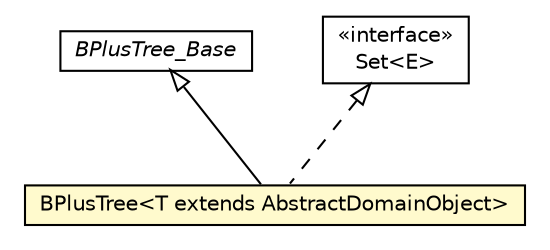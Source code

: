 #!/usr/local/bin/dot
#
# Class diagram 
# Generated by UMLGraph version 5.1 (http://www.umlgraph.org/)
#

digraph G {
	edge [fontname="Helvetica",fontsize=10,labelfontname="Helvetica",labelfontsize=10];
	node [fontname="Helvetica",fontsize=10,shape=plaintext];
	nodesep=0.25;
	ranksep=0.5;
	// pt.ist.fenixframework.core.adt.bplustree.BPlusTree_Base
	c28346 [label=<<table title="pt.ist.fenixframework.core.adt.bplustree.BPlusTree_Base" border="0" cellborder="1" cellspacing="0" cellpadding="2" port="p" href="./BPlusTree_Base.html">
		<tr><td><table border="0" cellspacing="0" cellpadding="1">
<tr><td align="center" balign="center"><font face="Helvetica-Oblique"> BPlusTree_Base </font></td></tr>
		</table></td></tr>
		</table>>, fontname="Helvetica", fontcolor="black", fontsize=10.0];
	// pt.ist.fenixframework.core.adt.bplustree.BPlusTree<T extends pt.ist.fenixframework.core.AbstractDomainObject>
	c28347 [label=<<table title="pt.ist.fenixframework.core.adt.bplustree.BPlusTree" border="0" cellborder="1" cellspacing="0" cellpadding="2" port="p" bgcolor="lemonChiffon" href="./BPlusTree.html">
		<tr><td><table border="0" cellspacing="0" cellpadding="1">
<tr><td align="center" balign="center"> BPlusTree&lt;T extends AbstractDomainObject&gt; </td></tr>
		</table></td></tr>
		</table>>, fontname="Helvetica", fontcolor="black", fontsize=10.0];
	//pt.ist.fenixframework.core.adt.bplustree.BPlusTree<T extends pt.ist.fenixframework.core.AbstractDomainObject> extends pt.ist.fenixframework.core.adt.bplustree.BPlusTree_Base
	c28346:p -> c28347:p [dir=back,arrowtail=empty];
	//pt.ist.fenixframework.core.adt.bplustree.BPlusTree<T extends pt.ist.fenixframework.core.AbstractDomainObject> implements java.util.Set<E>
	c28389:p -> c28347:p [dir=back,arrowtail=empty,style=dashed];
	// java.util.Set<E>
	c28389 [label=<<table title="java.util.Set" border="0" cellborder="1" cellspacing="0" cellpadding="2" port="p" href="http://java.sun.com/j2se/1.4.2/docs/api/java/util/Set.html">
		<tr><td><table border="0" cellspacing="0" cellpadding="1">
<tr><td align="center" balign="center"> &#171;interface&#187; </td></tr>
<tr><td align="center" balign="center"> Set&lt;E&gt; </td></tr>
		</table></td></tr>
		</table>>, fontname="Helvetica", fontcolor="black", fontsize=10.0];
}

